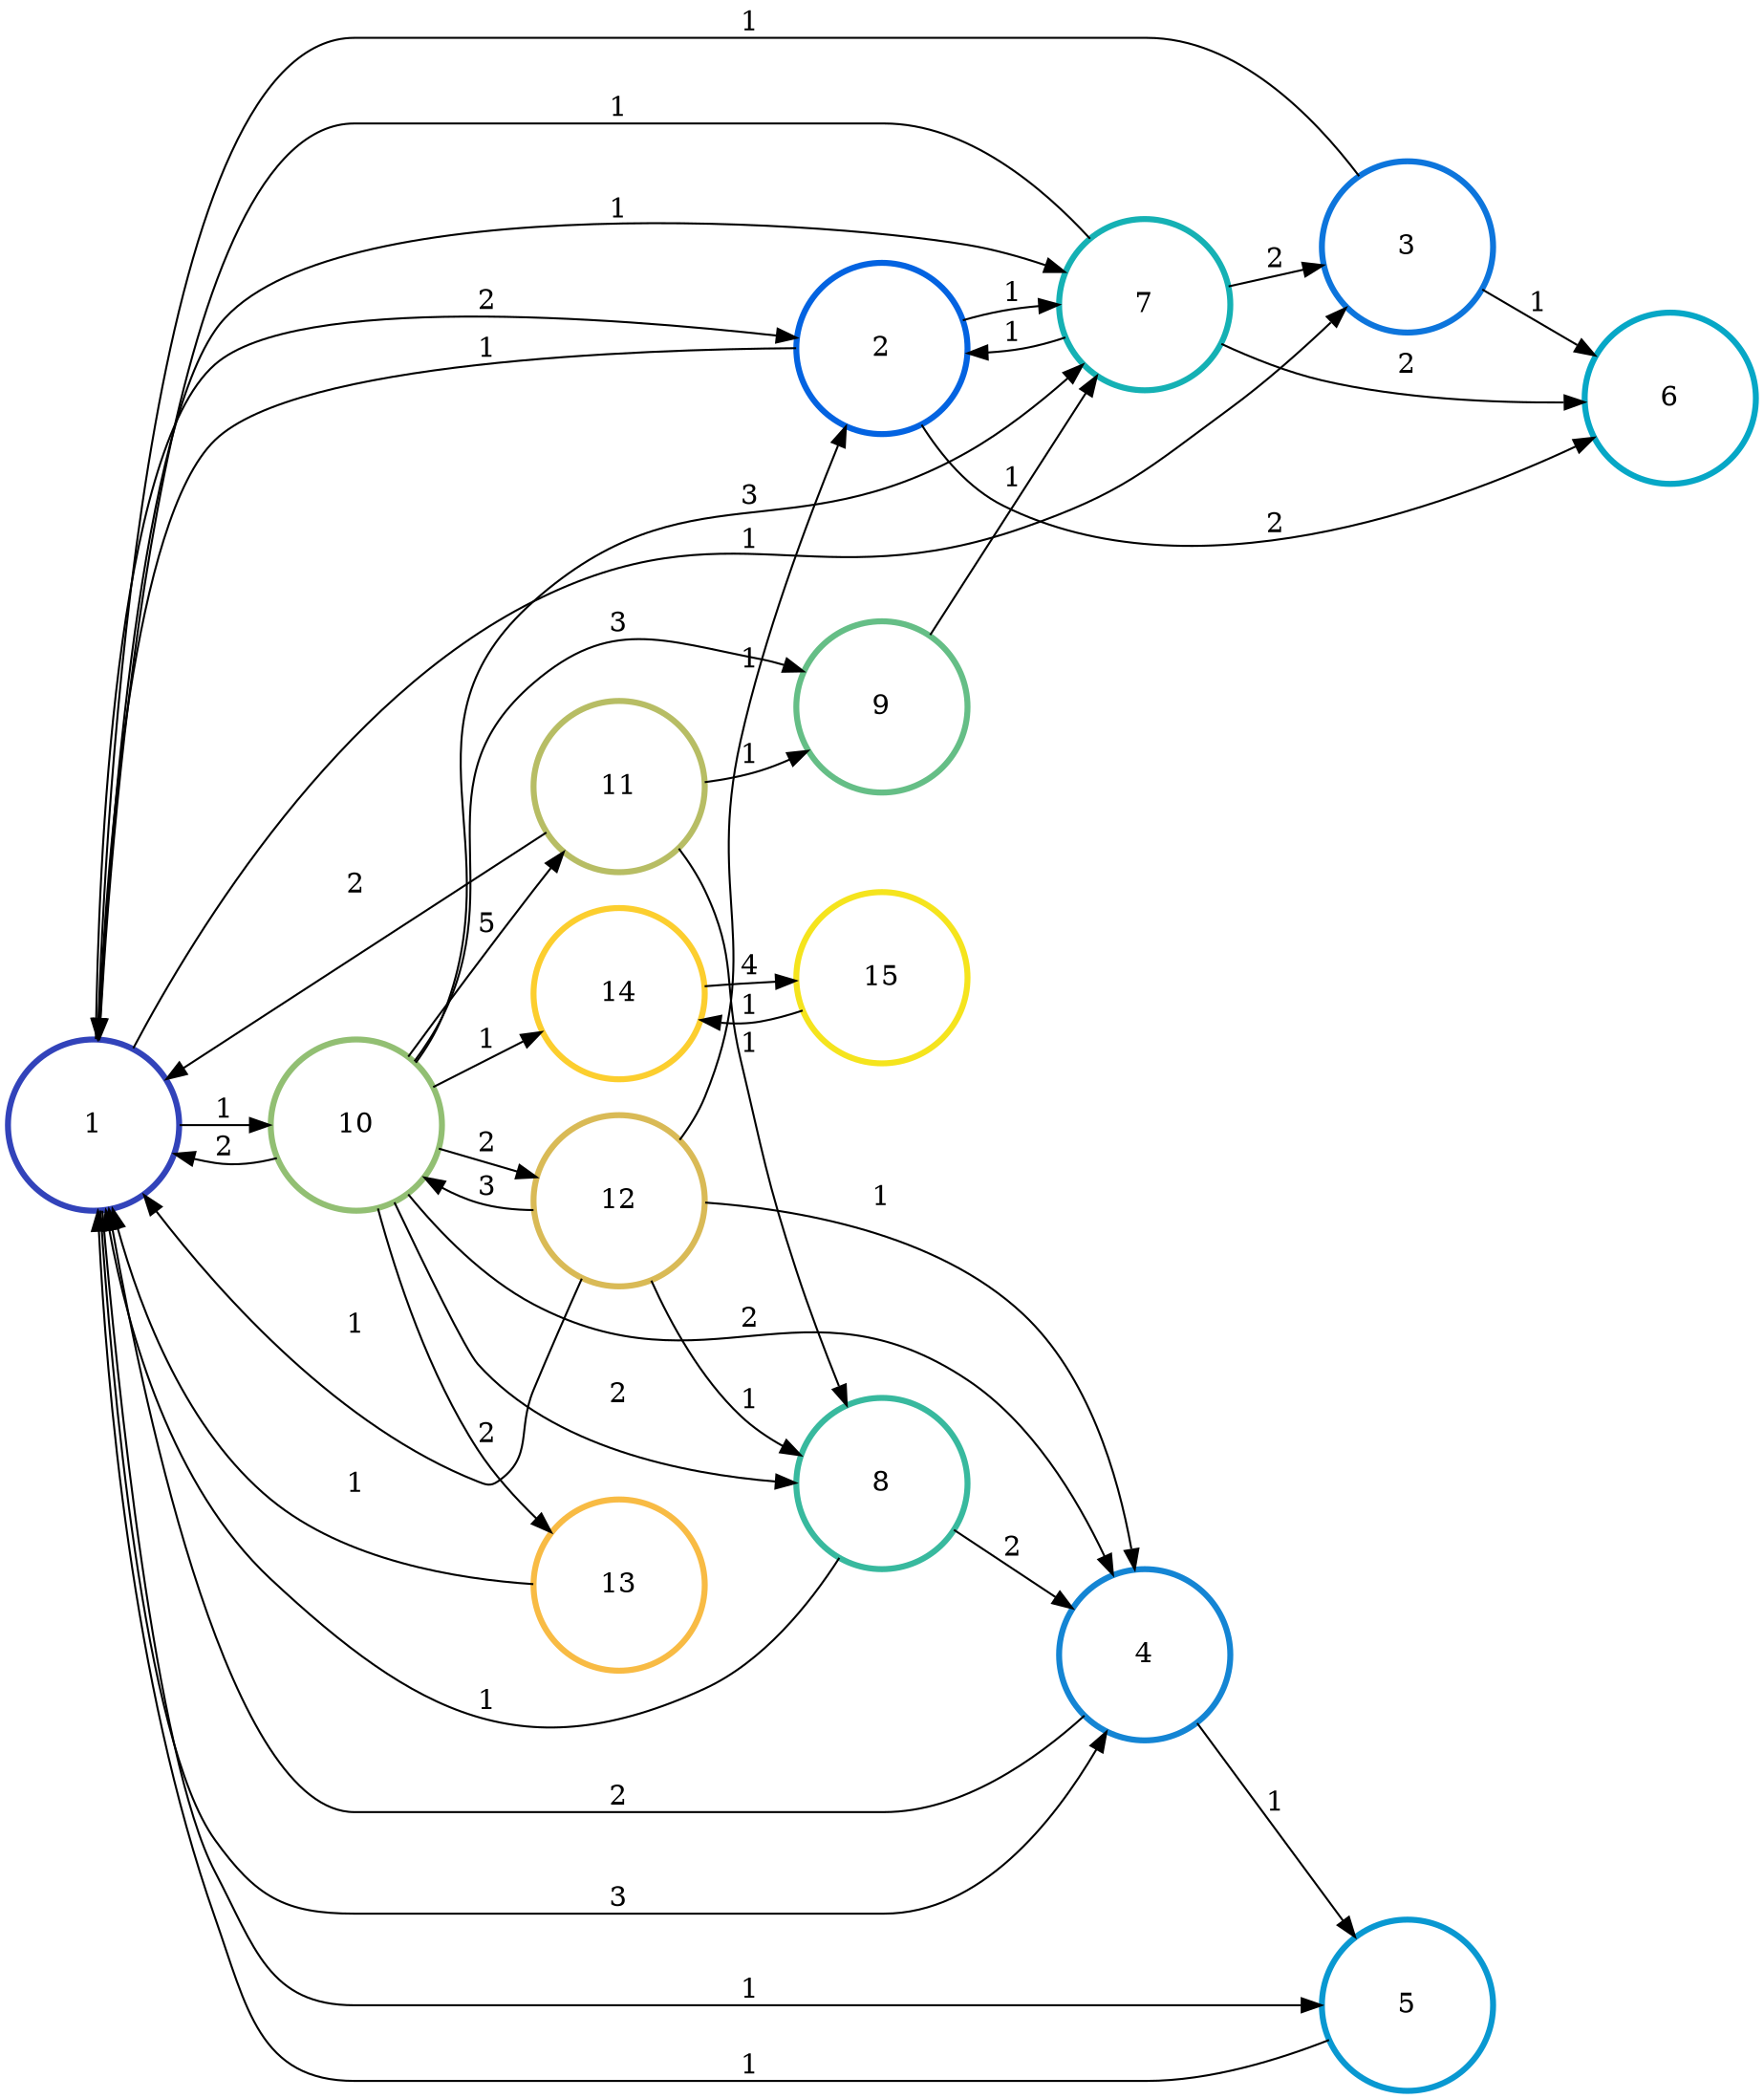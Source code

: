 digraph N {
	overlap="false"
	rankdir="LR"
	0 [label="1",width=1.2,height=1.2,style="",penwidth=3,color="#3243BA"]
	1 [label="2",width=1.2,height=1.2,style="",penwidth=3,color="#0363E1"]
	2 [label="3",width=1.2,height=1.2,style="",penwidth=3,color="#0D75DC"]
	3 [label="4",width=1.2,height=1.2,style="",penwidth=3,color="#1485D4"]
	4 [label="5",width=1.2,height=1.2,style="",penwidth=3,color="#0998D1"]
	5 [label="6",width=1.2,height=1.2,style="",penwidth=3,color="#06A7C6"]
	6 [label="7",width=1.2,height=1.2,style="",penwidth=3,color="#15B1B4"]
	7 [label="8",width=1.2,height=1.2,style="",penwidth=3,color="#38B99E"]
	8 [label="9",width=1.2,height=1.2,style="",penwidth=3,color="#65BE86"]
	9 [label="10",width=1.2,height=1.2,style="",penwidth=3,color="#92BF73"]
	10 [label="11",width=1.2,height=1.2,style="",penwidth=3,color="#B7BD64"]
	11 [label="12",width=1.2,height=1.2,style="",penwidth=3,color="#D9BA56"]
	12 [label="13",width=1.2,height=1.2,style="",penwidth=3,color="#F8BB44"]
	13 [label="14",width=1.2,height=1.2,style="",penwidth=3,color="#FCCE2E"]
	14 [label="15",width=1.2,height=1.2,style="",penwidth=3,color="#F5E41D"]
	0 -> 1 [penwidth=1,color=black,label="2"]
	0 -> 2 [penwidth=1,color=black,label="1"]
	0 -> 3 [penwidth=1,color=black,label="3"]
	0 -> 4 [penwidth=1,color=black,label="1"]
	0 -> 6 [penwidth=1,color=black,label="1"]
	0 -> 9 [penwidth=1,color=black,label="1"]
	1 -> 0 [penwidth=1,color=black,label="1"]
	1 -> 5 [penwidth=1,color=black,label="2"]
	1 -> 6 [penwidth=1,color=black,label="1"]
	2 -> 0 [penwidth=1,color=black,label="1"]
	2 -> 5 [penwidth=1,color=black,label="1"]
	3 -> 0 [penwidth=1,color=black,label="2"]
	3 -> 4 [penwidth=1,color=black,label="1"]
	4 -> 0 [penwidth=1,color=black,label="1"]
	6 -> 0 [penwidth=1,color=black,label="1"]
	6 -> 1 [penwidth=1,color=black,label="1"]
	6 -> 2 [penwidth=1,color=black,label="2"]
	6 -> 5 [penwidth=1,color=black,label="2"]
	7 -> 0 [penwidth=1,color=black,label="1"]
	7 -> 3 [penwidth=1,color=black,label="2"]
	8 -> 6 [penwidth=1,color=black,label="1"]
	9 -> 0 [penwidth=1,color=black,label="2"]
	9 -> 3 [penwidth=1,color=black,label="2"]
	9 -> 6 [penwidth=1,color=black,label="3"]
	9 -> 7 [penwidth=1,color=black,label="2"]
	9 -> 8 [penwidth=1,color=black,label="3"]
	9 -> 10 [penwidth=1,color=black,label="5"]
	9 -> 11 [penwidth=1,color=black,label="2"]
	9 -> 12 [penwidth=1,color=black,label="2"]
	9 -> 13 [penwidth=1,color=black,label="1"]
	10 -> 0 [penwidth=1,color=black,label="2"]
	10 -> 7 [penwidth=1,color=black,label="1"]
	10 -> 8 [penwidth=1,color=black,label="1"]
	11 -> 0 [penwidth=1,color=black,label="1"]
	11 -> 1 [penwidth=1,color=black,label="1"]
	11 -> 3 [penwidth=1,color=black,label="1"]
	11 -> 7 [penwidth=1,color=black,label="1"]
	11 -> 9 [penwidth=1,color=black,label="3"]
	12 -> 0 [penwidth=1,color=black,label="1"]
	13 -> 14 [penwidth=1,color=black,label="4"]
	14 -> 13 [penwidth=1,color=black,label="1"]
}
